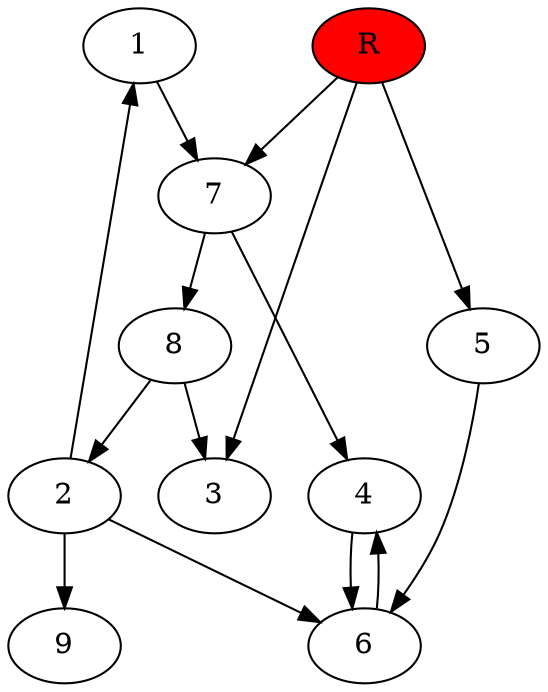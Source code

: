 digraph prb5729 {
	1
	2
	3
	4
	5
	6
	7
	8
	R [fillcolor="#ff0000" style=filled]
	1 -> 7
	2 -> 1
	2 -> 6
	2 -> 9
	4 -> 6
	5 -> 6
	6 -> 4
	7 -> 4
	7 -> 8
	8 -> 2
	8 -> 3
	R -> 3
	R -> 5
	R -> 7
}
